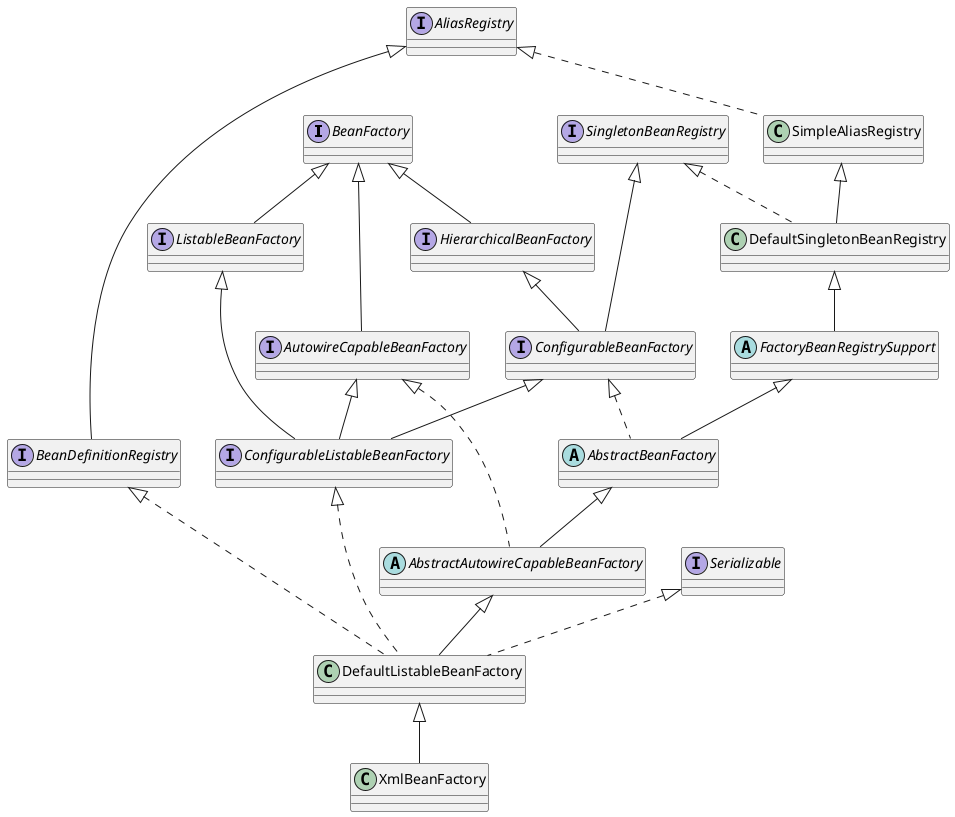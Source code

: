 @startuml


interface BeanFactory

interface SingletonBeanRegistry

interface AliasRegistry

interface ListableBeanFactory extends BeanFactory

interface HierarchicalBeanFactory extends BeanFactory

interface ConfigurableBeanFactory extends HierarchicalBeanFactory, SingletonBeanRegistry

interface AutowireCapableBeanFactory extends BeanFactory

class SimpleAliasRegistry implements AliasRegistry

interface BeanDefinitionRegistry extends AliasRegistry

class DefaultSingletonBeanRegistry extends SimpleAliasRegistry implements SingletonBeanRegistry

abstract class FactoryBeanRegistrySupport extends DefaultSingletonBeanRegistry

abstract class AbstractBeanFactory extends FactoryBeanRegistrySupport implements ConfigurableBeanFactory

abstract class AbstractAutowireCapableBeanFactory extends AbstractBeanFactory implements AutowireCapableBeanFactory

interface ConfigurableListableBeanFactory extends ListableBeanFactory, AutowireCapableBeanFactory, ConfigurableBeanFactory

class XmlBeanFactory extends DefaultListableBeanFactory

class DefaultListableBeanFactory extends AbstractAutowireCapableBeanFactory implements ConfigurableListableBeanFactory, BeanDefinitionRegistry, Serializable

@enduml
